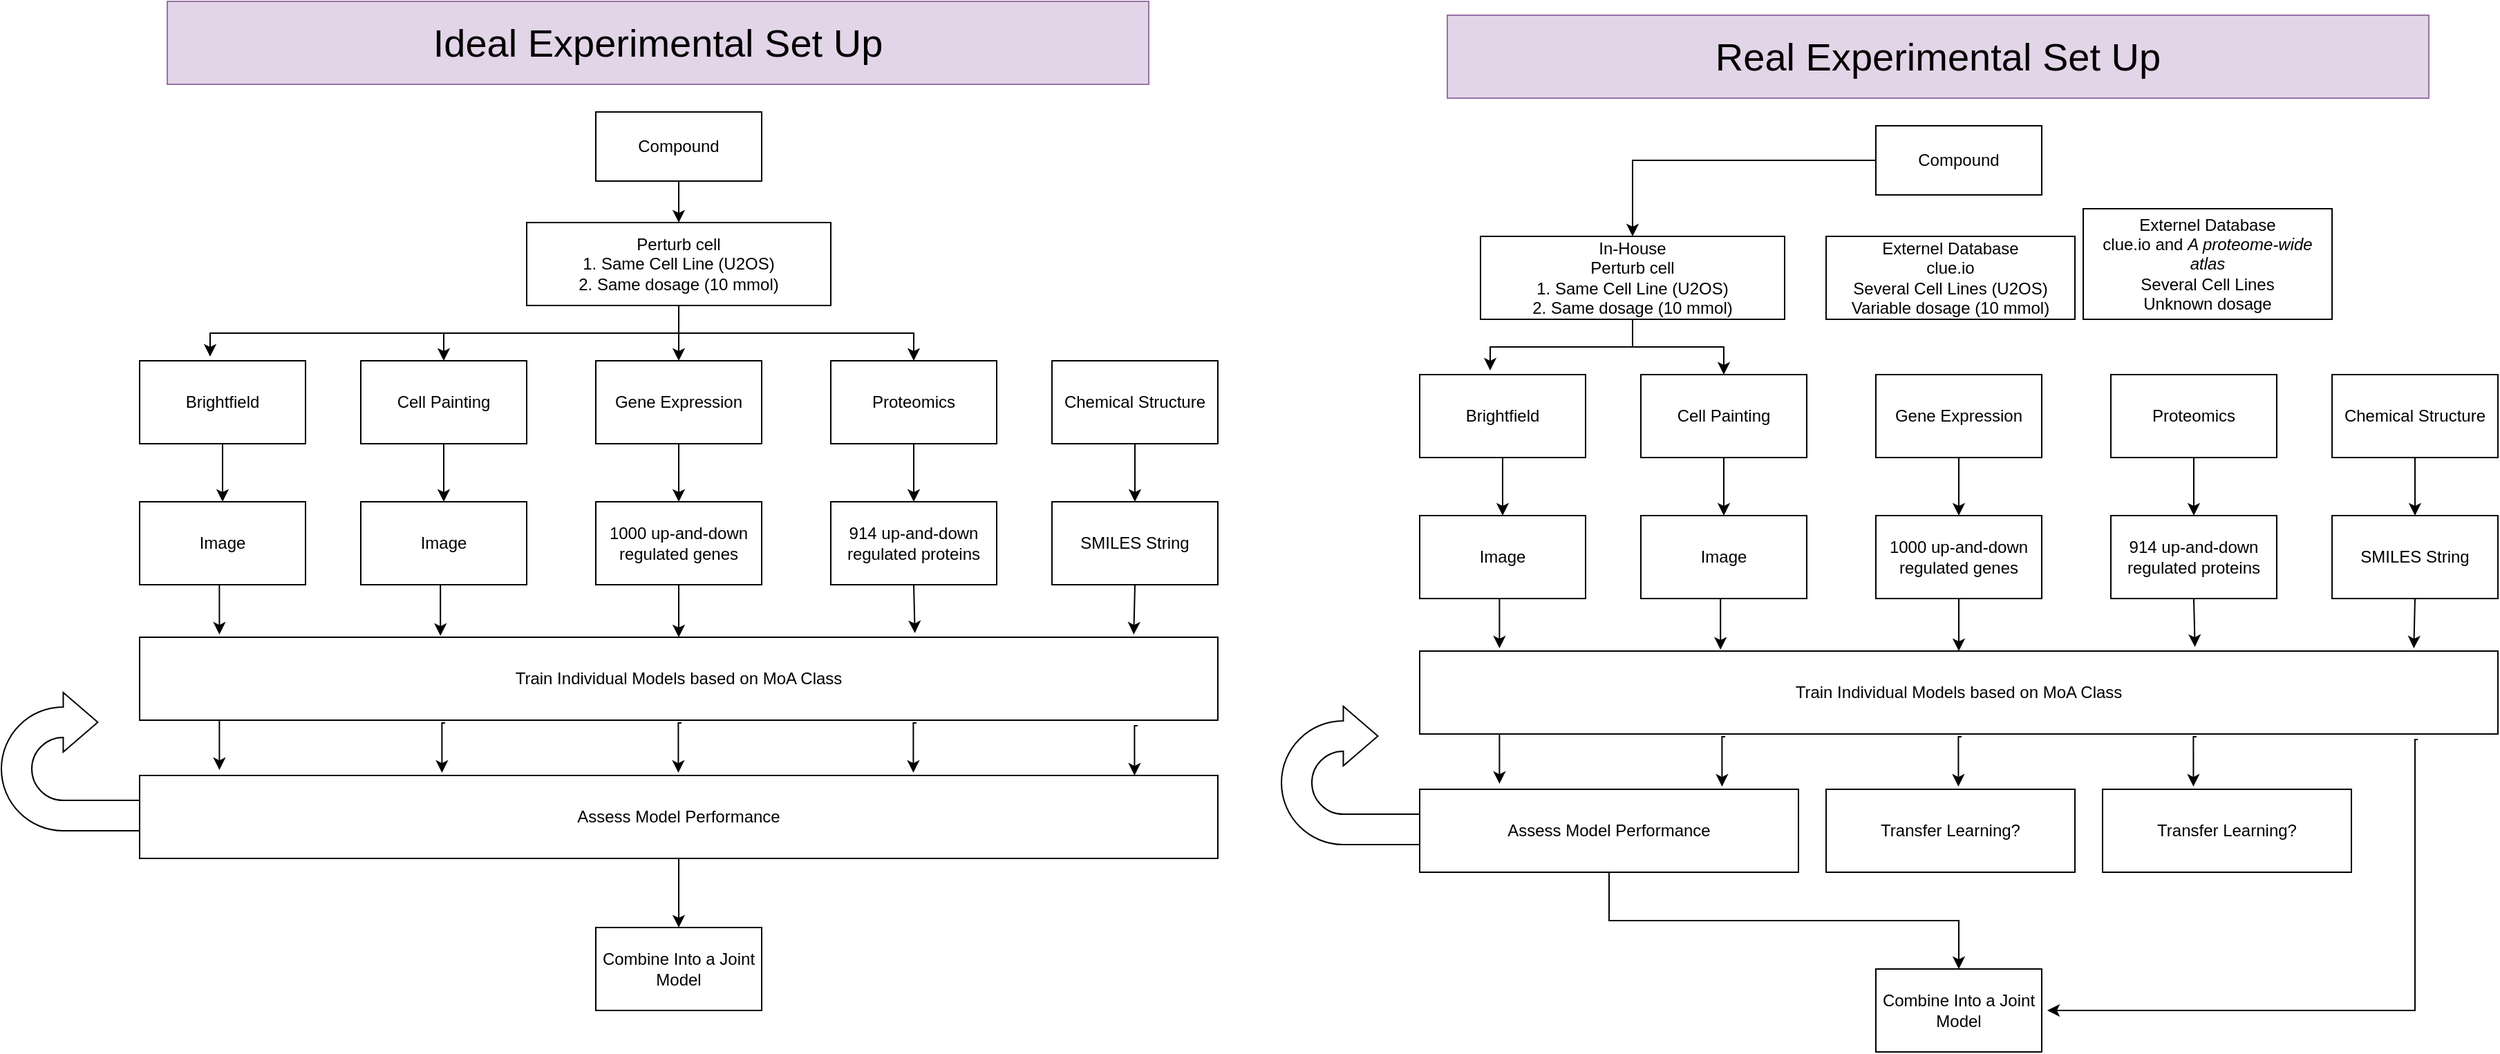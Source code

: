 <mxfile version="20.7.4" type="github">
  <diagram id="bUzdTm8xm-PVx8S1yaQr" name="Page-1">
    <mxGraphModel dx="954" dy="492" grid="1" gridSize="10" guides="1" tooltips="1" connect="1" arrows="1" fold="1" page="1" pageScale="1" pageWidth="850" pageHeight="1100" math="0" shadow="0">
      <root>
        <mxCell id="0" />
        <mxCell id="1" parent="0" />
        <mxCell id="7_VD-Ki3XaP80nxqoQyv-9" value="" style="edgeStyle=orthogonalEdgeStyle;rounded=0;orthogonalLoop=1;jettySize=auto;html=1;" edge="1" parent="1" source="7_VD-Ki3XaP80nxqoQyv-1" target="7_VD-Ki3XaP80nxqoQyv-7">
          <mxGeometry relative="1" as="geometry" />
        </mxCell>
        <mxCell id="7_VD-Ki3XaP80nxqoQyv-1" value="Compound" style="rounded=0;whiteSpace=wrap;html=1;" vertex="1" parent="1">
          <mxGeometry x="450" y="100" width="120" height="50" as="geometry" />
        </mxCell>
        <mxCell id="7_VD-Ki3XaP80nxqoQyv-22" style="edgeStyle=orthogonalEdgeStyle;rounded=0;orthogonalLoop=1;jettySize=auto;html=1;exitX=0.5;exitY=1;exitDx=0;exitDy=0;entryX=0.5;entryY=0;entryDx=0;entryDy=0;" edge="1" parent="1" source="7_VD-Ki3XaP80nxqoQyv-2" target="7_VD-Ki3XaP80nxqoQyv-15">
          <mxGeometry relative="1" as="geometry" />
        </mxCell>
        <mxCell id="7_VD-Ki3XaP80nxqoQyv-2" value="Brightfield" style="rounded=0;whiteSpace=wrap;html=1;" vertex="1" parent="1">
          <mxGeometry x="120" y="280" width="120" height="60" as="geometry" />
        </mxCell>
        <mxCell id="7_VD-Ki3XaP80nxqoQyv-25" value="" style="edgeStyle=orthogonalEdgeStyle;rounded=0;orthogonalLoop=1;jettySize=auto;html=1;" edge="1" parent="1" source="7_VD-Ki3XaP80nxqoQyv-3" target="7_VD-Ki3XaP80nxqoQyv-16">
          <mxGeometry relative="1" as="geometry" />
        </mxCell>
        <mxCell id="7_VD-Ki3XaP80nxqoQyv-3" value="Cell Painting" style="rounded=0;whiteSpace=wrap;html=1;" vertex="1" parent="1">
          <mxGeometry x="280" y="280" width="120" height="60" as="geometry" />
        </mxCell>
        <mxCell id="7_VD-Ki3XaP80nxqoQyv-26" value="" style="edgeStyle=orthogonalEdgeStyle;rounded=0;orthogonalLoop=1;jettySize=auto;html=1;" edge="1" parent="1" source="7_VD-Ki3XaP80nxqoQyv-4" target="7_VD-Ki3XaP80nxqoQyv-17">
          <mxGeometry relative="1" as="geometry" />
        </mxCell>
        <mxCell id="7_VD-Ki3XaP80nxqoQyv-4" value="Gene Expression" style="rounded=0;whiteSpace=wrap;html=1;" vertex="1" parent="1">
          <mxGeometry x="450" y="280" width="120" height="60" as="geometry" />
        </mxCell>
        <mxCell id="7_VD-Ki3XaP80nxqoQyv-27" value="" style="edgeStyle=orthogonalEdgeStyle;rounded=0;orthogonalLoop=1;jettySize=auto;html=1;" edge="1" parent="1" source="7_VD-Ki3XaP80nxqoQyv-5" target="7_VD-Ki3XaP80nxqoQyv-18">
          <mxGeometry relative="1" as="geometry" />
        </mxCell>
        <mxCell id="7_VD-Ki3XaP80nxqoQyv-5" value="Proteomics" style="rounded=0;whiteSpace=wrap;html=1;" vertex="1" parent="1">
          <mxGeometry x="620" y="280" width="120" height="60" as="geometry" />
        </mxCell>
        <mxCell id="7_VD-Ki3XaP80nxqoQyv-47" style="edgeStyle=orthogonalEdgeStyle;rounded=0;orthogonalLoop=1;jettySize=auto;html=1;exitX=0.5;exitY=1;exitDx=0;exitDy=0;entryX=0.5;entryY=0;entryDx=0;entryDy=0;" edge="1" parent="1" source="7_VD-Ki3XaP80nxqoQyv-6" target="7_VD-Ki3XaP80nxqoQyv-19">
          <mxGeometry relative="1" as="geometry" />
        </mxCell>
        <mxCell id="7_VD-Ki3XaP80nxqoQyv-6" value="Chemical Structure" style="rounded=0;whiteSpace=wrap;html=1;" vertex="1" parent="1">
          <mxGeometry x="780" y="280" width="120" height="60" as="geometry" />
        </mxCell>
        <mxCell id="7_VD-Ki3XaP80nxqoQyv-10" value="" style="edgeStyle=orthogonalEdgeStyle;rounded=0;orthogonalLoop=1;jettySize=auto;html=1;" edge="1" parent="1" source="7_VD-Ki3XaP80nxqoQyv-7" target="7_VD-Ki3XaP80nxqoQyv-4">
          <mxGeometry relative="1" as="geometry" />
        </mxCell>
        <mxCell id="7_VD-Ki3XaP80nxqoQyv-11" style="edgeStyle=orthogonalEdgeStyle;rounded=0;orthogonalLoop=1;jettySize=auto;html=1;exitX=0.5;exitY=1;exitDx=0;exitDy=0;entryX=0.5;entryY=0;entryDx=0;entryDy=0;" edge="1" parent="1" source="7_VD-Ki3XaP80nxqoQyv-7" target="7_VD-Ki3XaP80nxqoQyv-3">
          <mxGeometry relative="1" as="geometry" />
        </mxCell>
        <mxCell id="7_VD-Ki3XaP80nxqoQyv-12" style="edgeStyle=orthogonalEdgeStyle;rounded=0;orthogonalLoop=1;jettySize=auto;html=1;exitX=0.5;exitY=1;exitDx=0;exitDy=0;entryX=0.425;entryY=-0.05;entryDx=0;entryDy=0;entryPerimeter=0;" edge="1" parent="1" source="7_VD-Ki3XaP80nxqoQyv-7" target="7_VD-Ki3XaP80nxqoQyv-2">
          <mxGeometry relative="1" as="geometry" />
        </mxCell>
        <mxCell id="7_VD-Ki3XaP80nxqoQyv-13" style="edgeStyle=orthogonalEdgeStyle;rounded=0;orthogonalLoop=1;jettySize=auto;html=1;exitX=0.5;exitY=1;exitDx=0;exitDy=0;entryX=0.5;entryY=0;entryDx=0;entryDy=0;" edge="1" parent="1" source="7_VD-Ki3XaP80nxqoQyv-7" target="7_VD-Ki3XaP80nxqoQyv-5">
          <mxGeometry relative="1" as="geometry" />
        </mxCell>
        <mxCell id="7_VD-Ki3XaP80nxqoQyv-7" value="&lt;div&gt;Perturb cell &lt;br&gt;&lt;/div&gt;&lt;div&gt;1. Same Cell Line (U2OS) &lt;br&gt;&lt;/div&gt;&lt;div&gt;2. Same dosage (10 mmol)&lt;br&gt;&lt;/div&gt;" style="rounded=0;whiteSpace=wrap;html=1;" vertex="1" parent="1">
          <mxGeometry x="400" y="180" width="220" height="60" as="geometry" />
        </mxCell>
        <mxCell id="7_VD-Ki3XaP80nxqoQyv-31" style="edgeStyle=orthogonalEdgeStyle;rounded=0;orthogonalLoop=1;jettySize=auto;html=1;exitX=0.5;exitY=1;exitDx=0;exitDy=0;entryX=0.074;entryY=-0.033;entryDx=0;entryDy=0;entryPerimeter=0;" edge="1" parent="1" source="7_VD-Ki3XaP80nxqoQyv-15" target="7_VD-Ki3XaP80nxqoQyv-29">
          <mxGeometry relative="1" as="geometry" />
        </mxCell>
        <mxCell id="7_VD-Ki3XaP80nxqoQyv-15" value="Image" style="rounded=0;whiteSpace=wrap;html=1;" vertex="1" parent="1">
          <mxGeometry x="120" y="382" width="120" height="60" as="geometry" />
        </mxCell>
        <mxCell id="7_VD-Ki3XaP80nxqoQyv-33" style="edgeStyle=orthogonalEdgeStyle;rounded=0;orthogonalLoop=1;jettySize=auto;html=1;exitX=0.5;exitY=1;exitDx=0;exitDy=0;entryX=0.279;entryY=-0.017;entryDx=0;entryDy=0;entryPerimeter=0;" edge="1" parent="1" source="7_VD-Ki3XaP80nxqoQyv-16" target="7_VD-Ki3XaP80nxqoQyv-29">
          <mxGeometry relative="1" as="geometry" />
        </mxCell>
        <mxCell id="7_VD-Ki3XaP80nxqoQyv-16" value="Image" style="rounded=0;whiteSpace=wrap;html=1;" vertex="1" parent="1">
          <mxGeometry x="280" y="382" width="120" height="60" as="geometry" />
        </mxCell>
        <mxCell id="7_VD-Ki3XaP80nxqoQyv-34" style="edgeStyle=orthogonalEdgeStyle;rounded=0;orthogonalLoop=1;jettySize=auto;html=1;entryX=0.5;entryY=0;entryDx=0;entryDy=0;" edge="1" parent="1" source="7_VD-Ki3XaP80nxqoQyv-17" target="7_VD-Ki3XaP80nxqoQyv-29">
          <mxGeometry relative="1" as="geometry" />
        </mxCell>
        <mxCell id="7_VD-Ki3XaP80nxqoQyv-17" value="1000 up-and-down regulated genes" style="rounded=0;whiteSpace=wrap;html=1;" vertex="1" parent="1">
          <mxGeometry x="450" y="382" width="120" height="60" as="geometry" />
        </mxCell>
        <mxCell id="7_VD-Ki3XaP80nxqoQyv-36" style="edgeStyle=orthogonalEdgeStyle;rounded=0;orthogonalLoop=1;jettySize=auto;html=1;exitX=0.5;exitY=1;exitDx=0;exitDy=0;entryX=0.719;entryY=-0.05;entryDx=0;entryDy=0;entryPerimeter=0;" edge="1" parent="1" source="7_VD-Ki3XaP80nxqoQyv-18" target="7_VD-Ki3XaP80nxqoQyv-29">
          <mxGeometry relative="1" as="geometry" />
        </mxCell>
        <mxCell id="7_VD-Ki3XaP80nxqoQyv-18" value="914 up-and-down regulated proteins" style="rounded=0;whiteSpace=wrap;html=1;" vertex="1" parent="1">
          <mxGeometry x="620" y="382" width="120" height="60" as="geometry" />
        </mxCell>
        <mxCell id="7_VD-Ki3XaP80nxqoQyv-37" style="edgeStyle=orthogonalEdgeStyle;rounded=0;orthogonalLoop=1;jettySize=auto;html=1;exitX=0.5;exitY=1;exitDx=0;exitDy=0;entryX=0.922;entryY=-0.033;entryDx=0;entryDy=0;entryPerimeter=0;" edge="1" parent="1" source="7_VD-Ki3XaP80nxqoQyv-19" target="7_VD-Ki3XaP80nxqoQyv-29">
          <mxGeometry relative="1" as="geometry" />
        </mxCell>
        <mxCell id="7_VD-Ki3XaP80nxqoQyv-19" value="SMILES String" style="rounded=0;whiteSpace=wrap;html=1;" vertex="1" parent="1">
          <mxGeometry x="780" y="382" width="120" height="60" as="geometry" />
        </mxCell>
        <mxCell id="7_VD-Ki3XaP80nxqoQyv-28" value="Combine Into a Joint Model" style="rounded=0;whiteSpace=wrap;html=1;" vertex="1" parent="1">
          <mxGeometry x="450" y="690" width="120" height="60" as="geometry" />
        </mxCell>
        <mxCell id="7_VD-Ki3XaP80nxqoQyv-29" value="Train Individual Models based on MoA Class" style="rounded=0;whiteSpace=wrap;html=1;" vertex="1" parent="1">
          <mxGeometry x="120" y="480" width="780" height="60" as="geometry" />
        </mxCell>
        <mxCell id="7_VD-Ki3XaP80nxqoQyv-44" style="edgeStyle=orthogonalEdgeStyle;rounded=0;orthogonalLoop=1;jettySize=auto;html=1;exitX=0.5;exitY=1;exitDx=0;exitDy=0;entryX=0.5;entryY=0;entryDx=0;entryDy=0;" edge="1" parent="1" source="7_VD-Ki3XaP80nxqoQyv-30" target="7_VD-Ki3XaP80nxqoQyv-28">
          <mxGeometry relative="1" as="geometry" />
        </mxCell>
        <mxCell id="7_VD-Ki3XaP80nxqoQyv-30" value="Assess Model Performance" style="rounded=0;whiteSpace=wrap;html=1;" vertex="1" parent="1">
          <mxGeometry x="120" y="580" width="780" height="60" as="geometry" />
        </mxCell>
        <mxCell id="7_VD-Ki3XaP80nxqoQyv-38" style="edgeStyle=orthogonalEdgeStyle;rounded=0;orthogonalLoop=1;jettySize=auto;html=1;exitX=0.5;exitY=1;exitDx=0;exitDy=0;entryX=0.074;entryY=-0.033;entryDx=0;entryDy=0;entryPerimeter=0;" edge="1" parent="1">
          <mxGeometry relative="1" as="geometry">
            <mxPoint x="180" y="540" as="sourcePoint" />
            <mxPoint x="177.72" y="576.02" as="targetPoint" />
          </mxGeometry>
        </mxCell>
        <mxCell id="7_VD-Ki3XaP80nxqoQyv-39" style="edgeStyle=orthogonalEdgeStyle;rounded=0;orthogonalLoop=1;jettySize=auto;html=1;exitX=0.5;exitY=1;exitDx=0;exitDy=0;entryX=0.074;entryY=-0.033;entryDx=0;entryDy=0;entryPerimeter=0;" edge="1" parent="1">
          <mxGeometry relative="1" as="geometry">
            <mxPoint x="341" y="542" as="sourcePoint" />
            <mxPoint x="338.72" y="578.02" as="targetPoint" />
          </mxGeometry>
        </mxCell>
        <mxCell id="7_VD-Ki3XaP80nxqoQyv-40" style="edgeStyle=orthogonalEdgeStyle;rounded=0;orthogonalLoop=1;jettySize=auto;html=1;exitX=0.5;exitY=1;exitDx=0;exitDy=0;entryX=0.074;entryY=-0.033;entryDx=0;entryDy=0;entryPerimeter=0;" edge="1" parent="1">
          <mxGeometry relative="1" as="geometry">
            <mxPoint x="512" y="542" as="sourcePoint" />
            <mxPoint x="509.72" y="578.02" as="targetPoint" />
          </mxGeometry>
        </mxCell>
        <mxCell id="7_VD-Ki3XaP80nxqoQyv-41" style="edgeStyle=orthogonalEdgeStyle;rounded=0;orthogonalLoop=1;jettySize=auto;html=1;exitX=0.5;exitY=1;exitDx=0;exitDy=0;entryX=0.074;entryY=-0.033;entryDx=0;entryDy=0;entryPerimeter=0;" edge="1" parent="1">
          <mxGeometry relative="1" as="geometry">
            <mxPoint x="682" y="542" as="sourcePoint" />
            <mxPoint x="679.72" y="578.02" as="targetPoint" />
          </mxGeometry>
        </mxCell>
        <mxCell id="7_VD-Ki3XaP80nxqoQyv-42" style="edgeStyle=orthogonalEdgeStyle;rounded=0;orthogonalLoop=1;jettySize=auto;html=1;exitX=0.5;exitY=1;exitDx=0;exitDy=0;entryX=0.074;entryY=-0.033;entryDx=0;entryDy=0;entryPerimeter=0;" edge="1" parent="1">
          <mxGeometry relative="1" as="geometry">
            <mxPoint x="842" y="544" as="sourcePoint" />
            <mxPoint x="839.72" y="580.02" as="targetPoint" />
          </mxGeometry>
        </mxCell>
        <mxCell id="7_VD-Ki3XaP80nxqoQyv-45" value="" style="html=1;shadow=0;dashed=0;align=center;verticalAlign=middle;shape=mxgraph.arrows2.uTurnArrow;dy=11;arrowHead=43;dx2=25;" vertex="1" parent="1">
          <mxGeometry x="20" y="520" width="100" height="100" as="geometry" />
        </mxCell>
        <mxCell id="7_VD-Ki3XaP80nxqoQyv-48" value="&lt;font style=&quot;font-size: 28px;&quot;&gt;Ideal Experimental Set Up&lt;/font&gt;" style="rounded=0;whiteSpace=wrap;html=1;fillColor=#e1d5e7;strokeColor=#9673a6;" vertex="1" parent="1">
          <mxGeometry x="140" y="20" width="710" height="60" as="geometry" />
        </mxCell>
        <mxCell id="7_VD-Ki3XaP80nxqoQyv-49" value="" style="edgeStyle=orthogonalEdgeStyle;rounded=0;orthogonalLoop=1;jettySize=auto;html=1;" edge="1" parent="1" source="7_VD-Ki3XaP80nxqoQyv-50" target="7_VD-Ki3XaP80nxqoQyv-65">
          <mxGeometry relative="1" as="geometry" />
        </mxCell>
        <mxCell id="7_VD-Ki3XaP80nxqoQyv-50" value="Compound" style="rounded=0;whiteSpace=wrap;html=1;" vertex="1" parent="1">
          <mxGeometry x="1376" y="110" width="120" height="50" as="geometry" />
        </mxCell>
        <mxCell id="7_VD-Ki3XaP80nxqoQyv-51" style="edgeStyle=orthogonalEdgeStyle;rounded=0;orthogonalLoop=1;jettySize=auto;html=1;exitX=0.5;exitY=1;exitDx=0;exitDy=0;entryX=0.5;entryY=0;entryDx=0;entryDy=0;" edge="1" parent="1" source="7_VD-Ki3XaP80nxqoQyv-52" target="7_VD-Ki3XaP80nxqoQyv-67">
          <mxGeometry relative="1" as="geometry" />
        </mxCell>
        <mxCell id="7_VD-Ki3XaP80nxqoQyv-52" value="Brightfield" style="rounded=0;whiteSpace=wrap;html=1;" vertex="1" parent="1">
          <mxGeometry x="1046" y="290" width="120" height="60" as="geometry" />
        </mxCell>
        <mxCell id="7_VD-Ki3XaP80nxqoQyv-53" value="" style="edgeStyle=orthogonalEdgeStyle;rounded=0;orthogonalLoop=1;jettySize=auto;html=1;" edge="1" parent="1" source="7_VD-Ki3XaP80nxqoQyv-54" target="7_VD-Ki3XaP80nxqoQyv-69">
          <mxGeometry relative="1" as="geometry" />
        </mxCell>
        <mxCell id="7_VD-Ki3XaP80nxqoQyv-54" value="Cell Painting" style="rounded=0;whiteSpace=wrap;html=1;" vertex="1" parent="1">
          <mxGeometry x="1206" y="290" width="120" height="60" as="geometry" />
        </mxCell>
        <mxCell id="7_VD-Ki3XaP80nxqoQyv-55" value="" style="edgeStyle=orthogonalEdgeStyle;rounded=0;orthogonalLoop=1;jettySize=auto;html=1;" edge="1" parent="1" source="7_VD-Ki3XaP80nxqoQyv-56" target="7_VD-Ki3XaP80nxqoQyv-71">
          <mxGeometry relative="1" as="geometry" />
        </mxCell>
        <mxCell id="7_VD-Ki3XaP80nxqoQyv-56" value="Gene Expression" style="rounded=0;whiteSpace=wrap;html=1;" vertex="1" parent="1">
          <mxGeometry x="1376" y="290" width="120" height="60" as="geometry" />
        </mxCell>
        <mxCell id="7_VD-Ki3XaP80nxqoQyv-57" value="" style="edgeStyle=orthogonalEdgeStyle;rounded=0;orthogonalLoop=1;jettySize=auto;html=1;" edge="1" parent="1" source="7_VD-Ki3XaP80nxqoQyv-58" target="7_VD-Ki3XaP80nxqoQyv-73">
          <mxGeometry relative="1" as="geometry" />
        </mxCell>
        <mxCell id="7_VD-Ki3XaP80nxqoQyv-58" value="Proteomics" style="rounded=0;whiteSpace=wrap;html=1;" vertex="1" parent="1">
          <mxGeometry x="1546" y="290" width="120" height="60" as="geometry" />
        </mxCell>
        <mxCell id="7_VD-Ki3XaP80nxqoQyv-59" style="edgeStyle=orthogonalEdgeStyle;rounded=0;orthogonalLoop=1;jettySize=auto;html=1;exitX=0.5;exitY=1;exitDx=0;exitDy=0;entryX=0.5;entryY=0;entryDx=0;entryDy=0;" edge="1" parent="1" source="7_VD-Ki3XaP80nxqoQyv-60" target="7_VD-Ki3XaP80nxqoQyv-75">
          <mxGeometry relative="1" as="geometry" />
        </mxCell>
        <mxCell id="7_VD-Ki3XaP80nxqoQyv-60" value="Chemical Structure" style="rounded=0;whiteSpace=wrap;html=1;" vertex="1" parent="1">
          <mxGeometry x="1706" y="290" width="120" height="60" as="geometry" />
        </mxCell>
        <mxCell id="7_VD-Ki3XaP80nxqoQyv-62" style="edgeStyle=orthogonalEdgeStyle;rounded=0;orthogonalLoop=1;jettySize=auto;html=1;exitX=0.5;exitY=1;exitDx=0;exitDy=0;entryX=0.5;entryY=0;entryDx=0;entryDy=0;" edge="1" parent="1" source="7_VD-Ki3XaP80nxqoQyv-65" target="7_VD-Ki3XaP80nxqoQyv-54">
          <mxGeometry relative="1" as="geometry" />
        </mxCell>
        <mxCell id="7_VD-Ki3XaP80nxqoQyv-63" style="edgeStyle=orthogonalEdgeStyle;rounded=0;orthogonalLoop=1;jettySize=auto;html=1;exitX=0.5;exitY=1;exitDx=0;exitDy=0;entryX=0.425;entryY=-0.05;entryDx=0;entryDy=0;entryPerimeter=0;" edge="1" parent="1" source="7_VD-Ki3XaP80nxqoQyv-65" target="7_VD-Ki3XaP80nxqoQyv-52">
          <mxGeometry relative="1" as="geometry" />
        </mxCell>
        <mxCell id="7_VD-Ki3XaP80nxqoQyv-65" value="&lt;div&gt;In-House&lt;br&gt;&lt;/div&gt;&lt;div&gt;Perturb cell &lt;br&gt;&lt;/div&gt;&lt;div&gt;1. Same Cell Line (U2OS) &lt;br&gt;&lt;/div&gt;&lt;div&gt;2. Same dosage (10 mmol)&lt;br&gt;&lt;/div&gt;" style="rounded=0;whiteSpace=wrap;html=1;" vertex="1" parent="1">
          <mxGeometry x="1090" y="190" width="220" height="60" as="geometry" />
        </mxCell>
        <mxCell id="7_VD-Ki3XaP80nxqoQyv-66" style="edgeStyle=orthogonalEdgeStyle;rounded=0;orthogonalLoop=1;jettySize=auto;html=1;exitX=0.5;exitY=1;exitDx=0;exitDy=0;entryX=0.074;entryY=-0.033;entryDx=0;entryDy=0;entryPerimeter=0;" edge="1" parent="1" source="7_VD-Ki3XaP80nxqoQyv-67" target="7_VD-Ki3XaP80nxqoQyv-77">
          <mxGeometry relative="1" as="geometry" />
        </mxCell>
        <mxCell id="7_VD-Ki3XaP80nxqoQyv-67" value="Image" style="rounded=0;whiteSpace=wrap;html=1;" vertex="1" parent="1">
          <mxGeometry x="1046" y="392" width="120" height="60" as="geometry" />
        </mxCell>
        <mxCell id="7_VD-Ki3XaP80nxqoQyv-68" style="edgeStyle=orthogonalEdgeStyle;rounded=0;orthogonalLoop=1;jettySize=auto;html=1;exitX=0.5;exitY=1;exitDx=0;exitDy=0;entryX=0.279;entryY=-0.017;entryDx=0;entryDy=0;entryPerimeter=0;" edge="1" parent="1" source="7_VD-Ki3XaP80nxqoQyv-69" target="7_VD-Ki3XaP80nxqoQyv-77">
          <mxGeometry relative="1" as="geometry" />
        </mxCell>
        <mxCell id="7_VD-Ki3XaP80nxqoQyv-69" value="Image" style="rounded=0;whiteSpace=wrap;html=1;" vertex="1" parent="1">
          <mxGeometry x="1206" y="392" width="120" height="60" as="geometry" />
        </mxCell>
        <mxCell id="7_VD-Ki3XaP80nxqoQyv-70" style="edgeStyle=orthogonalEdgeStyle;rounded=0;orthogonalLoop=1;jettySize=auto;html=1;entryX=0.5;entryY=0;entryDx=0;entryDy=0;" edge="1" parent="1" source="7_VD-Ki3XaP80nxqoQyv-71" target="7_VD-Ki3XaP80nxqoQyv-77">
          <mxGeometry relative="1" as="geometry" />
        </mxCell>
        <mxCell id="7_VD-Ki3XaP80nxqoQyv-71" value="1000 up-and-down regulated genes" style="rounded=0;whiteSpace=wrap;html=1;" vertex="1" parent="1">
          <mxGeometry x="1376" y="392" width="120" height="60" as="geometry" />
        </mxCell>
        <mxCell id="7_VD-Ki3XaP80nxqoQyv-72" style="edgeStyle=orthogonalEdgeStyle;rounded=0;orthogonalLoop=1;jettySize=auto;html=1;exitX=0.5;exitY=1;exitDx=0;exitDy=0;entryX=0.719;entryY=-0.05;entryDx=0;entryDy=0;entryPerimeter=0;" edge="1" parent="1" source="7_VD-Ki3XaP80nxqoQyv-73" target="7_VD-Ki3XaP80nxqoQyv-77">
          <mxGeometry relative="1" as="geometry" />
        </mxCell>
        <mxCell id="7_VD-Ki3XaP80nxqoQyv-73" value="914 up-and-down regulated proteins" style="rounded=0;whiteSpace=wrap;html=1;" vertex="1" parent="1">
          <mxGeometry x="1546" y="392" width="120" height="60" as="geometry" />
        </mxCell>
        <mxCell id="7_VD-Ki3XaP80nxqoQyv-74" style="edgeStyle=orthogonalEdgeStyle;rounded=0;orthogonalLoop=1;jettySize=auto;html=1;exitX=0.5;exitY=1;exitDx=0;exitDy=0;entryX=0.922;entryY=-0.033;entryDx=0;entryDy=0;entryPerimeter=0;" edge="1" parent="1" source="7_VD-Ki3XaP80nxqoQyv-75" target="7_VD-Ki3XaP80nxqoQyv-77">
          <mxGeometry relative="1" as="geometry" />
        </mxCell>
        <mxCell id="7_VD-Ki3XaP80nxqoQyv-75" value="SMILES String" style="rounded=0;whiteSpace=wrap;html=1;" vertex="1" parent="1">
          <mxGeometry x="1706" y="392" width="120" height="60" as="geometry" />
        </mxCell>
        <mxCell id="7_VD-Ki3XaP80nxqoQyv-76" value="Combine Into a Joint Model" style="rounded=0;whiteSpace=wrap;html=1;" vertex="1" parent="1">
          <mxGeometry x="1376" y="720" width="120" height="60" as="geometry" />
        </mxCell>
        <mxCell id="7_VD-Ki3XaP80nxqoQyv-77" value="Train Individual Models based on MoA Class" style="rounded=0;whiteSpace=wrap;html=1;" vertex="1" parent="1">
          <mxGeometry x="1046" y="490" width="780" height="60" as="geometry" />
        </mxCell>
        <mxCell id="7_VD-Ki3XaP80nxqoQyv-78" style="edgeStyle=orthogonalEdgeStyle;rounded=0;orthogonalLoop=1;jettySize=auto;html=1;exitX=0.5;exitY=1;exitDx=0;exitDy=0;entryX=0.5;entryY=0;entryDx=0;entryDy=0;" edge="1" parent="1" source="7_VD-Ki3XaP80nxqoQyv-79" target="7_VD-Ki3XaP80nxqoQyv-76">
          <mxGeometry relative="1" as="geometry" />
        </mxCell>
        <mxCell id="7_VD-Ki3XaP80nxqoQyv-79" value="Assess Model Performance" style="rounded=0;whiteSpace=wrap;html=1;" vertex="1" parent="1">
          <mxGeometry x="1046" y="590" width="274" height="60" as="geometry" />
        </mxCell>
        <mxCell id="7_VD-Ki3XaP80nxqoQyv-80" style="edgeStyle=orthogonalEdgeStyle;rounded=0;orthogonalLoop=1;jettySize=auto;html=1;exitX=0.5;exitY=1;exitDx=0;exitDy=0;entryX=0.074;entryY=-0.033;entryDx=0;entryDy=0;entryPerimeter=0;" edge="1" parent="1">
          <mxGeometry relative="1" as="geometry">
            <mxPoint x="1106" y="550" as="sourcePoint" />
            <mxPoint x="1103.72" y="586.02" as="targetPoint" />
          </mxGeometry>
        </mxCell>
        <mxCell id="7_VD-Ki3XaP80nxqoQyv-81" style="edgeStyle=orthogonalEdgeStyle;rounded=0;orthogonalLoop=1;jettySize=auto;html=1;exitX=0.5;exitY=1;exitDx=0;exitDy=0;entryX=0.074;entryY=-0.033;entryDx=0;entryDy=0;entryPerimeter=0;" edge="1" parent="1">
          <mxGeometry relative="1" as="geometry">
            <mxPoint x="1267" y="552" as="sourcePoint" />
            <mxPoint x="1264.72" y="588.02" as="targetPoint" />
          </mxGeometry>
        </mxCell>
        <mxCell id="7_VD-Ki3XaP80nxqoQyv-82" style="edgeStyle=orthogonalEdgeStyle;rounded=0;orthogonalLoop=1;jettySize=auto;html=1;exitX=0.5;exitY=1;exitDx=0;exitDy=0;entryX=0.074;entryY=-0.033;entryDx=0;entryDy=0;entryPerimeter=0;" edge="1" parent="1">
          <mxGeometry relative="1" as="geometry">
            <mxPoint x="1438" y="552" as="sourcePoint" />
            <mxPoint x="1435.72" y="588.02" as="targetPoint" />
          </mxGeometry>
        </mxCell>
        <mxCell id="7_VD-Ki3XaP80nxqoQyv-83" style="edgeStyle=orthogonalEdgeStyle;rounded=0;orthogonalLoop=1;jettySize=auto;html=1;exitX=0.5;exitY=1;exitDx=0;exitDy=0;entryX=0.074;entryY=-0.033;entryDx=0;entryDy=0;entryPerimeter=0;" edge="1" parent="1">
          <mxGeometry relative="1" as="geometry">
            <mxPoint x="1608" y="552" as="sourcePoint" />
            <mxPoint x="1605.72" y="588.02" as="targetPoint" />
          </mxGeometry>
        </mxCell>
        <mxCell id="7_VD-Ki3XaP80nxqoQyv-84" style="edgeStyle=orthogonalEdgeStyle;rounded=0;orthogonalLoop=1;jettySize=auto;html=1;exitX=0.5;exitY=1;exitDx=0;exitDy=0;" edge="1" parent="1">
          <mxGeometry relative="1" as="geometry">
            <mxPoint x="1768" y="554" as="sourcePoint" />
            <mxPoint x="1500" y="750" as="targetPoint" />
            <Array as="points">
              <mxPoint x="1766" y="554" />
            </Array>
          </mxGeometry>
        </mxCell>
        <mxCell id="7_VD-Ki3XaP80nxqoQyv-85" value="" style="html=1;shadow=0;dashed=0;align=center;verticalAlign=middle;shape=mxgraph.arrows2.uTurnArrow;dy=11;arrowHead=43;dx2=25;" vertex="1" parent="1">
          <mxGeometry x="946" y="530" width="100" height="100" as="geometry" />
        </mxCell>
        <mxCell id="7_VD-Ki3XaP80nxqoQyv-86" value="&lt;font style=&quot;font-size: 28px;&quot;&gt;Real Experimental Set Up&lt;/font&gt;" style="rounded=0;whiteSpace=wrap;html=1;fillColor=#e1d5e7;strokeColor=#9673a6;" vertex="1" parent="1">
          <mxGeometry x="1066" y="30" width="710" height="60" as="geometry" />
        </mxCell>
        <mxCell id="7_VD-Ki3XaP80nxqoQyv-87" value="&lt;div&gt;Externel Database&lt;/div&gt;&lt;div&gt;clue.io&lt;br&gt;&lt;/div&gt;&lt;div&gt;Several Cell Lines (U2OS) &lt;br&gt;&lt;/div&gt;&lt;div&gt;Variable dosage (10 mmol)&lt;br&gt;&lt;/div&gt;" style="rounded=0;whiteSpace=wrap;html=1;" vertex="1" parent="1">
          <mxGeometry x="1340" y="190" width="180" height="60" as="geometry" />
        </mxCell>
        <mxCell id="7_VD-Ki3XaP80nxqoQyv-90" value="&lt;div&gt;&lt;font style=&quot;font-size: 12px;&quot;&gt;Externel Database&lt;/font&gt;&lt;/div&gt;&lt;div&gt;&lt;font style=&quot;font-size: 12px;&quot;&gt;clue.io and &lt;i&gt;A proteome-wide atlas&lt;/i&gt;&lt;br&gt;&lt;/font&gt;&lt;/div&gt;&lt;div&gt;&lt;font style=&quot;font-size: 12px;&quot;&gt;Several Cell Lines &lt;br&gt;&lt;/font&gt;&lt;/div&gt;&lt;div&gt;&lt;font style=&quot;font-size: 12px;&quot;&gt;Unknown dosage&lt;br&gt;&lt;/font&gt;&lt;/div&gt;" style="rounded=0;whiteSpace=wrap;html=1;" vertex="1" parent="1">
          <mxGeometry x="1526" y="170" width="180" height="80" as="geometry" />
        </mxCell>
        <mxCell id="7_VD-Ki3XaP80nxqoQyv-91" value="Transfer Learning?" style="rounded=0;whiteSpace=wrap;html=1;" vertex="1" parent="1">
          <mxGeometry x="1340" y="590" width="180" height="60" as="geometry" />
        </mxCell>
        <mxCell id="7_VD-Ki3XaP80nxqoQyv-92" value="Transfer Learning?" style="rounded=0;whiteSpace=wrap;html=1;" vertex="1" parent="1">
          <mxGeometry x="1540" y="590" width="180" height="60" as="geometry" />
        </mxCell>
      </root>
    </mxGraphModel>
  </diagram>
</mxfile>
